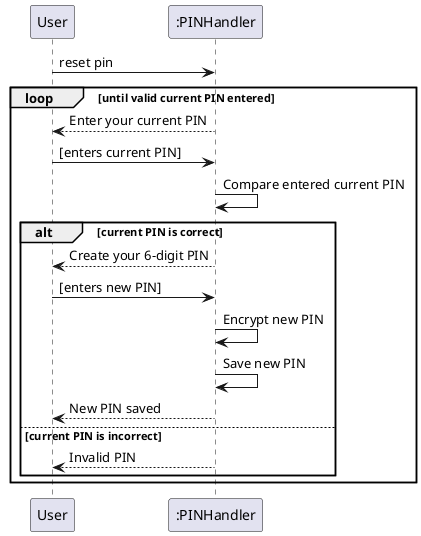 @startuml
participant User
participant ":PINHandler" as PINHandler

User -> PINHandler: reset pin
loop until valid current PIN entered
    PINHandler --> User: Enter your current PIN
    User -> PINHandler: [enters current PIN]
    PINHandler -> PINHandler: Compare entered current PIN
    alt current PIN is correct
        PINHandler --> User: Create your 6-digit PIN
        User -> PINHandler: [enters new PIN]
        PINHandler -> PINHandler: Encrypt new PIN
        PINHandler -> PINHandler: Save new PIN
        PINHandler --> User: New PIN saved
    else current PIN is incorrect
        PINHandler --> User: Invalid PIN
    end
end
@enduml